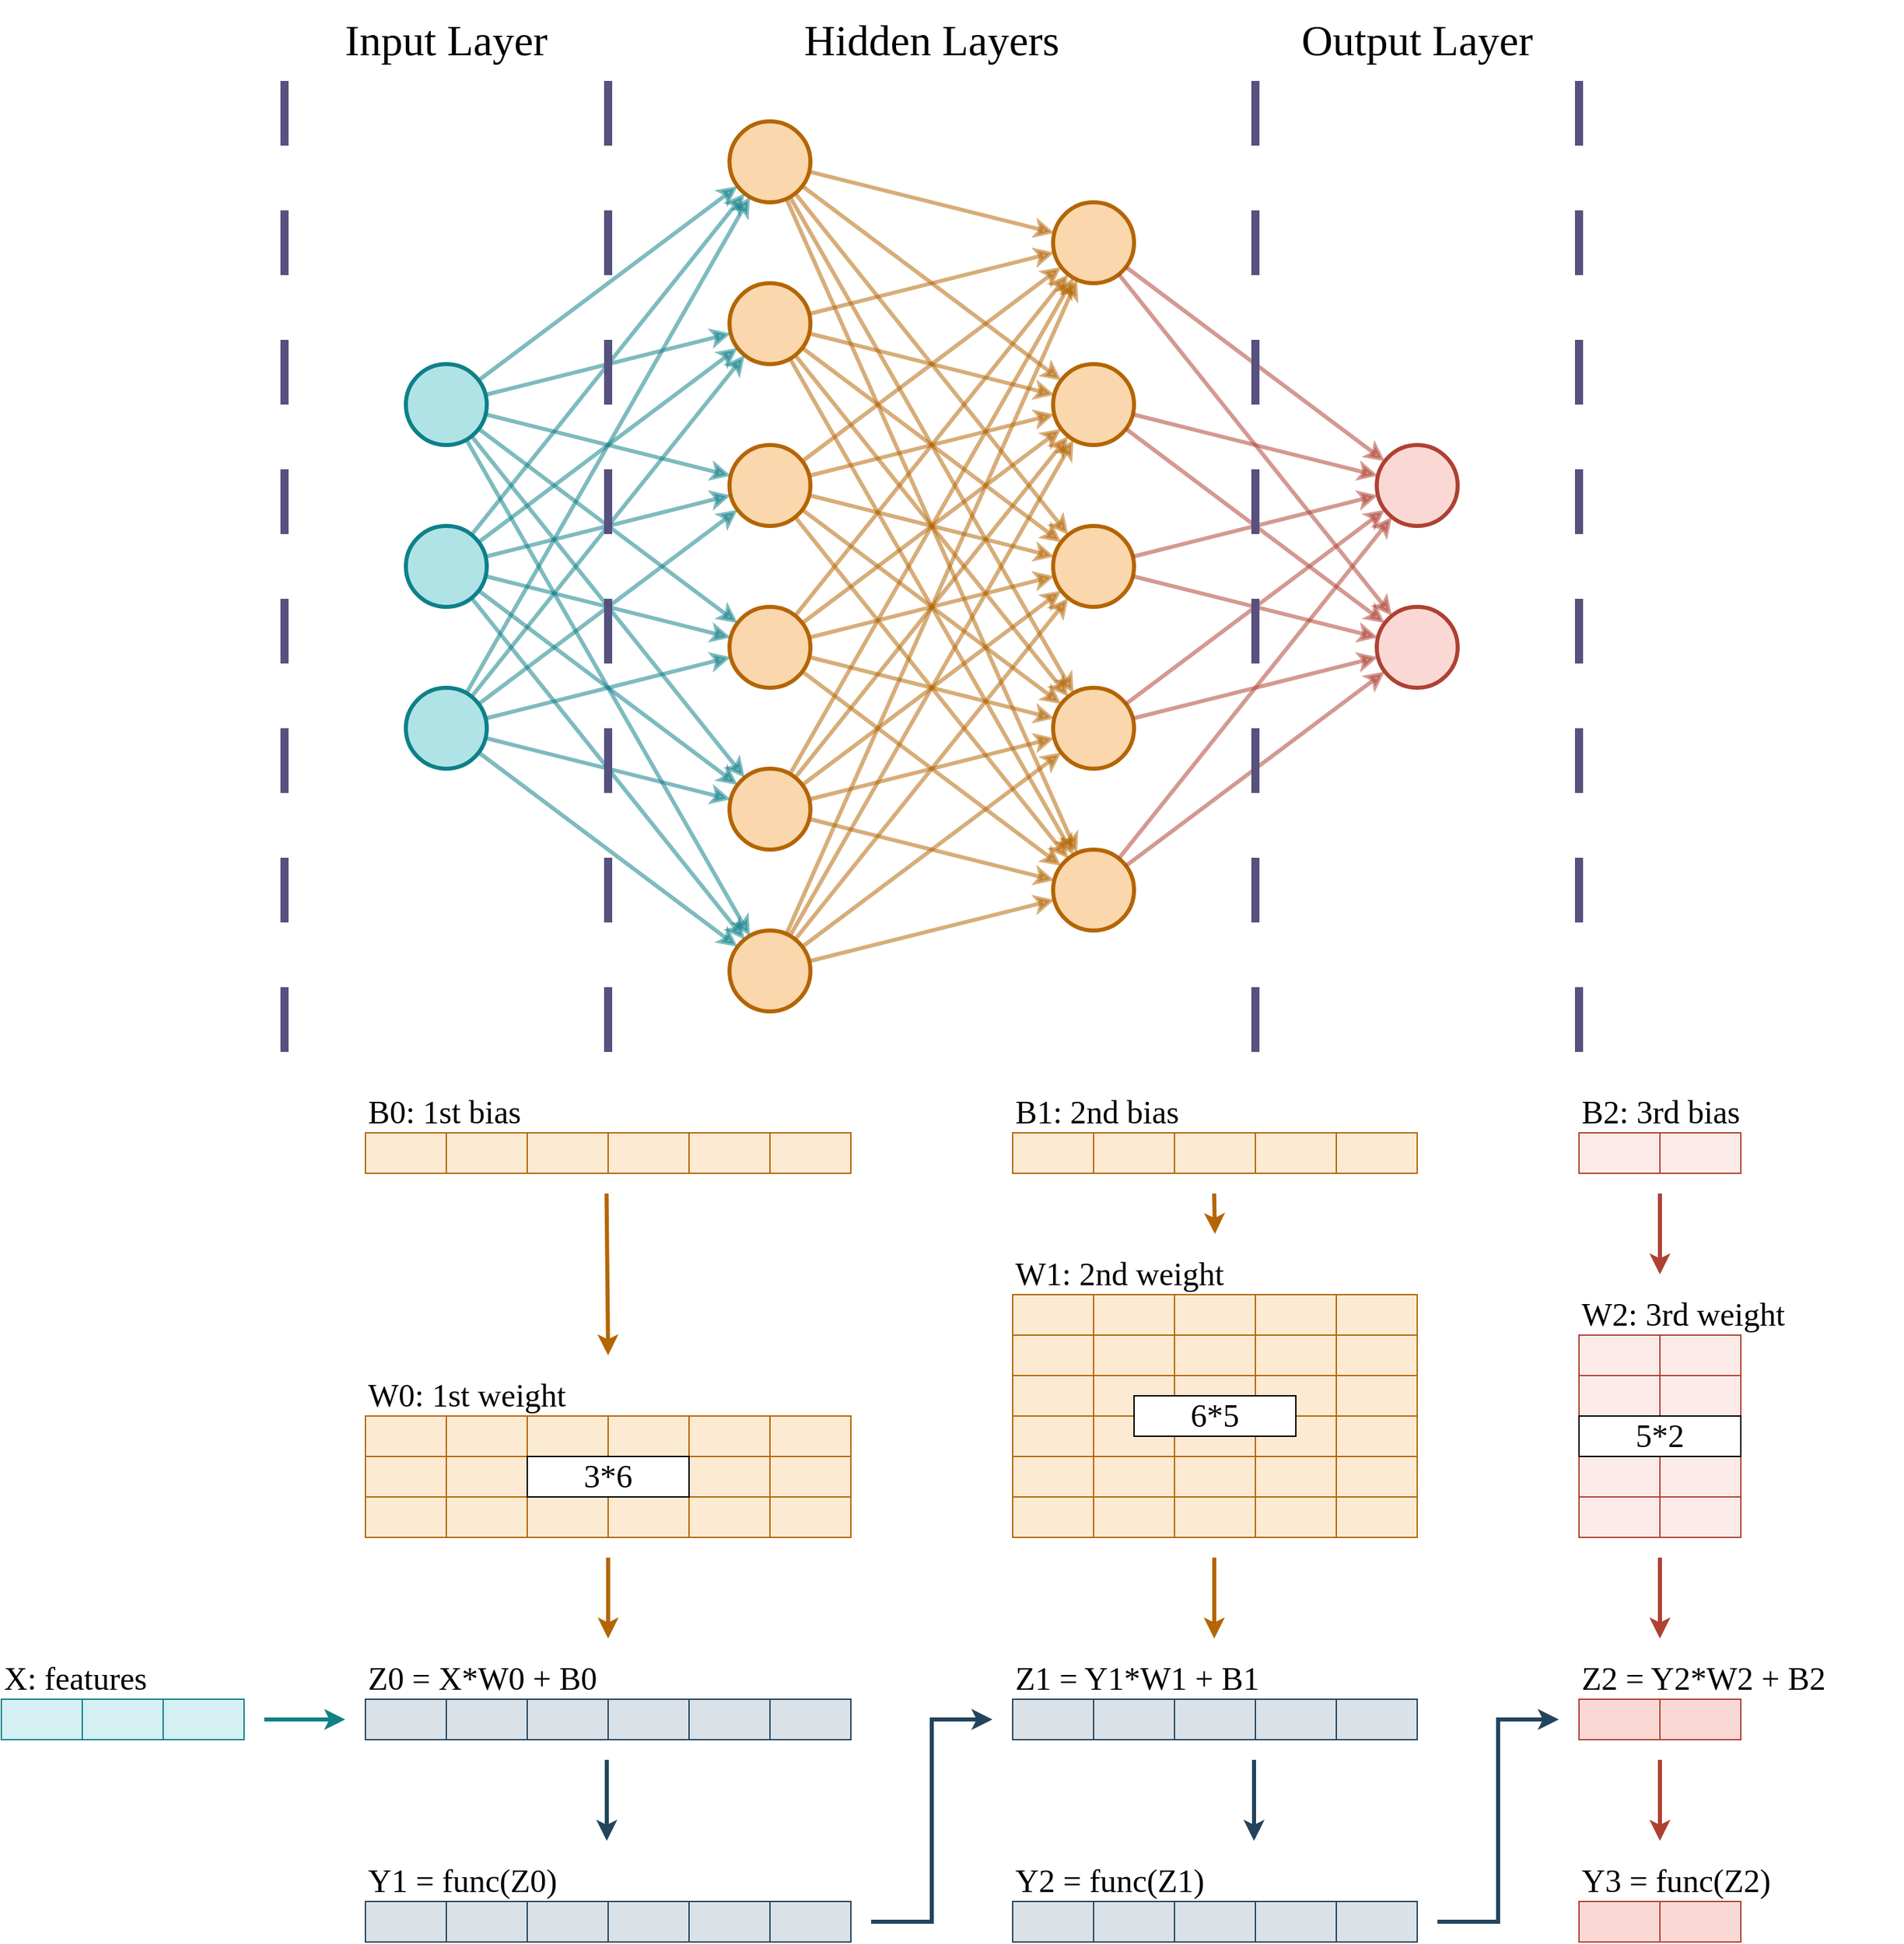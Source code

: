 <mxfile version="21.2.8" type="device">
  <diagram name="Page-1" id="kUmk4tVtWxRolW3X0g_O">
    <mxGraphModel dx="680" dy="877" grid="1" gridSize="15" guides="1" tooltips="1" connect="1" arrows="1" fold="1" page="1" pageScale="1" pageWidth="1600" pageHeight="1200" math="0" shadow="0">
      <root>
        <mxCell id="0" />
        <mxCell id="1" parent="0" />
        <mxCell id="wrWIqSnzhFgqJgRnlruf-1" value="" style="ellipse;whiteSpace=wrap;html=1;aspect=fixed;fillColor=#b0e3e6;strokeColor=#0e8088;strokeWidth=3;" parent="1" vertex="1">
          <mxGeometry x="390" y="300" width="60" height="60" as="geometry" />
        </mxCell>
        <mxCell id="wrWIqSnzhFgqJgRnlruf-2" value="" style="ellipse;whiteSpace=wrap;html=1;aspect=fixed;fillColor=#b0e3e6;strokeColor=#0e8088;strokeWidth=3;" parent="1" vertex="1">
          <mxGeometry x="390" y="420" width="60" height="60" as="geometry" />
        </mxCell>
        <mxCell id="wrWIqSnzhFgqJgRnlruf-3" value="" style="ellipse;whiteSpace=wrap;html=1;aspect=fixed;fillColor=#b0e3e6;strokeColor=#0e8088;strokeWidth=3;" parent="1" vertex="1">
          <mxGeometry x="390" y="540" width="60" height="60" as="geometry" />
        </mxCell>
        <mxCell id="wrWIqSnzhFgqJgRnlruf-4" value="" style="ellipse;whiteSpace=wrap;html=1;aspect=fixed;fillColor=#fad7ac;strokeColor=#b46504;strokeWidth=3;" parent="1" vertex="1">
          <mxGeometry x="630" y="120" width="60" height="60" as="geometry" />
        </mxCell>
        <mxCell id="wrWIqSnzhFgqJgRnlruf-5" value="" style="ellipse;whiteSpace=wrap;html=1;aspect=fixed;fillColor=#fad7ac;strokeColor=#b46504;strokeWidth=3;" parent="1" vertex="1">
          <mxGeometry x="630" y="240" width="60" height="60" as="geometry" />
        </mxCell>
        <mxCell id="wrWIqSnzhFgqJgRnlruf-6" value="" style="ellipse;whiteSpace=wrap;html=1;aspect=fixed;fillColor=#fad7ac;strokeColor=#b46504;strokeWidth=3;" parent="1" vertex="1">
          <mxGeometry x="630" y="360" width="60" height="60" as="geometry" />
        </mxCell>
        <mxCell id="wrWIqSnzhFgqJgRnlruf-7" value="" style="ellipse;whiteSpace=wrap;html=1;aspect=fixed;fillColor=#fad7ac;strokeColor=#b46504;strokeWidth=3;" parent="1" vertex="1">
          <mxGeometry x="630" y="480" width="60" height="60" as="geometry" />
        </mxCell>
        <mxCell id="wrWIqSnzhFgqJgRnlruf-8" value="" style="ellipse;whiteSpace=wrap;html=1;aspect=fixed;fillColor=#fad7ac;strokeColor=#b46504;strokeWidth=3;" parent="1" vertex="1">
          <mxGeometry x="630" y="600" width="60" height="60" as="geometry" />
        </mxCell>
        <mxCell id="wrWIqSnzhFgqJgRnlruf-9" value="" style="ellipse;whiteSpace=wrap;html=1;aspect=fixed;fillColor=#fad7ac;strokeColor=#b46504;strokeWidth=3;" parent="1" vertex="1">
          <mxGeometry x="630" y="720" width="60" height="60" as="geometry" />
        </mxCell>
        <mxCell id="wrWIqSnzhFgqJgRnlruf-10" value="" style="ellipse;whiteSpace=wrap;html=1;aspect=fixed;fillColor=#fad7ac;strokeColor=#b46504;strokeWidth=3;" parent="1" vertex="1">
          <mxGeometry x="870" y="180" width="60" height="60" as="geometry" />
        </mxCell>
        <mxCell id="wrWIqSnzhFgqJgRnlruf-11" value="" style="ellipse;whiteSpace=wrap;html=1;aspect=fixed;fillColor=#fad7ac;strokeColor=#b46504;strokeWidth=3;" parent="1" vertex="1">
          <mxGeometry x="870" y="300" width="60" height="60" as="geometry" />
        </mxCell>
        <mxCell id="wrWIqSnzhFgqJgRnlruf-12" value="" style="ellipse;whiteSpace=wrap;html=1;aspect=fixed;fillColor=#fad7ac;strokeColor=#b46504;strokeWidth=3;" parent="1" vertex="1">
          <mxGeometry x="870" y="420" width="60" height="60" as="geometry" />
        </mxCell>
        <mxCell id="wrWIqSnzhFgqJgRnlruf-13" value="" style="ellipse;whiteSpace=wrap;html=1;aspect=fixed;fillColor=#fad7ac;strokeColor=#b46504;strokeWidth=3;" parent="1" vertex="1">
          <mxGeometry x="870" y="540" width="60" height="60" as="geometry" />
        </mxCell>
        <mxCell id="wrWIqSnzhFgqJgRnlruf-14" value="" style="ellipse;whiteSpace=wrap;html=1;aspect=fixed;fillColor=#fad7ac;strokeColor=#b46504;strokeWidth=3;" parent="1" vertex="1">
          <mxGeometry x="870" y="660" width="60" height="60" as="geometry" />
        </mxCell>
        <mxCell id="wrWIqSnzhFgqJgRnlruf-15" value="" style="ellipse;whiteSpace=wrap;html=1;aspect=fixed;fillColor=#fad9d5;strokeColor=#ae4132;strokeWidth=3;" parent="1" vertex="1">
          <mxGeometry x="1110" y="360" width="60" height="60" as="geometry" />
        </mxCell>
        <mxCell id="wrWIqSnzhFgqJgRnlruf-16" value="" style="ellipse;whiteSpace=wrap;html=1;aspect=fixed;fillColor=#fad9d5;strokeColor=#ae4132;strokeWidth=3;" parent="1" vertex="1">
          <mxGeometry x="1110" y="480" width="60" height="60" as="geometry" />
        </mxCell>
        <mxCell id="wrWIqSnzhFgqJgRnlruf-17" value="" style="endArrow=classic;html=1;rounded=0;fillColor=#b0e3e6;strokeColor=#0E808888;strokeWidth=3;" parent="1" source="wrWIqSnzhFgqJgRnlruf-1" target="wrWIqSnzhFgqJgRnlruf-4" edge="1">
          <mxGeometry width="50" height="50" relative="1" as="geometry">
            <mxPoint x="840" y="470" as="sourcePoint" />
            <mxPoint x="890" y="420" as="targetPoint" />
          </mxGeometry>
        </mxCell>
        <mxCell id="wrWIqSnzhFgqJgRnlruf-18" value="" style="endArrow=classic;html=1;rounded=0;fillColor=#b0e3e6;strokeColor=#0E808888;strokeWidth=3;" parent="1" source="wrWIqSnzhFgqJgRnlruf-1" target="wrWIqSnzhFgqJgRnlruf-5" edge="1">
          <mxGeometry width="50" height="50" relative="1" as="geometry">
            <mxPoint x="420" y="420" as="sourcePoint" />
            <mxPoint x="612" y="276" as="targetPoint" />
          </mxGeometry>
        </mxCell>
        <mxCell id="wrWIqSnzhFgqJgRnlruf-19" value="" style="endArrow=classic;html=1;rounded=0;fillColor=#b0e3e6;strokeColor=#0E808888;strokeWidth=3;" parent="1" source="wrWIqSnzhFgqJgRnlruf-1" target="wrWIqSnzhFgqJgRnlruf-6" edge="1">
          <mxGeometry width="50" height="50" relative="1" as="geometry">
            <mxPoint x="420" y="469" as="sourcePoint" />
            <mxPoint x="612" y="325" as="targetPoint" />
          </mxGeometry>
        </mxCell>
        <mxCell id="wrWIqSnzhFgqJgRnlruf-20" value="" style="endArrow=classic;html=1;rounded=0;fillColor=#b0e3e6;strokeColor=#0E808888;strokeWidth=3;" parent="1" source="wrWIqSnzhFgqJgRnlruf-1" target="wrWIqSnzhFgqJgRnlruf-7" edge="1">
          <mxGeometry width="50" height="50" relative="1" as="geometry">
            <mxPoint x="425" y="480" as="sourcePoint" />
            <mxPoint x="607" y="434" as="targetPoint" />
          </mxGeometry>
        </mxCell>
        <mxCell id="wrWIqSnzhFgqJgRnlruf-21" value="" style="endArrow=classic;html=1;rounded=0;fillColor=#b0e3e6;strokeColor=#0E808888;strokeWidth=3;" parent="1" source="wrWIqSnzhFgqJgRnlruf-1" target="wrWIqSnzhFgqJgRnlruf-8" edge="1">
          <mxGeometry width="50" height="50" relative="1" as="geometry">
            <mxPoint x="504" y="372" as="sourcePoint" />
            <mxPoint x="696" y="228" as="targetPoint" />
          </mxGeometry>
        </mxCell>
        <mxCell id="wrWIqSnzhFgqJgRnlruf-22" value="" style="endArrow=classic;html=1;rounded=0;fillColor=#b0e3e6;strokeColor=#0E808888;strokeWidth=3;" parent="1" source="wrWIqSnzhFgqJgRnlruf-1" target="wrWIqSnzhFgqJgRnlruf-9" edge="1">
          <mxGeometry width="50" height="50" relative="1" as="geometry">
            <mxPoint x="509" y="383" as="sourcePoint" />
            <mxPoint x="691" y="337" as="targetPoint" />
          </mxGeometry>
        </mxCell>
        <mxCell id="wrWIqSnzhFgqJgRnlruf-23" value="" style="endArrow=classic;html=1;rounded=0;fillColor=#b0e3e6;strokeColor=#0E808888;strokeWidth=3;" parent="1" source="wrWIqSnzhFgqJgRnlruf-2" target="wrWIqSnzhFgqJgRnlruf-4" edge="1">
          <mxGeometry width="50" height="50" relative="1" as="geometry">
            <mxPoint x="420" y="420" as="sourcePoint" />
            <mxPoint x="621" y="270" as="targetPoint" />
          </mxGeometry>
        </mxCell>
        <mxCell id="wrWIqSnzhFgqJgRnlruf-24" value="" style="endArrow=classic;html=1;rounded=0;fillColor=#b0e3e6;strokeColor=#0E808888;strokeWidth=3;" parent="1" source="wrWIqSnzhFgqJgRnlruf-2" target="wrWIqSnzhFgqJgRnlruf-5" edge="1">
          <mxGeometry width="50" height="50" relative="1" as="geometry">
            <mxPoint x="434" y="425" as="sourcePoint" />
            <mxPoint x="616" y="379" as="targetPoint" />
          </mxGeometry>
        </mxCell>
        <mxCell id="wrWIqSnzhFgqJgRnlruf-25" value="" style="endArrow=classic;html=1;rounded=0;fillColor=#b0e3e6;strokeColor=#0E808888;strokeWidth=3;" parent="1" source="wrWIqSnzhFgqJgRnlruf-2" target="wrWIqSnzhFgqJgRnlruf-6" edge="1">
          <mxGeometry width="50" height="50" relative="1" as="geometry">
            <mxPoint x="360" y="390" as="sourcePoint" />
            <mxPoint x="616" y="485" as="targetPoint" />
          </mxGeometry>
        </mxCell>
        <mxCell id="wrWIqSnzhFgqJgRnlruf-26" value="" style="endArrow=classic;html=1;rounded=0;fillColor=#b0e3e6;strokeColor=#0E808888;strokeWidth=3;" parent="1" source="wrWIqSnzhFgqJgRnlruf-2" target="wrWIqSnzhFgqJgRnlruf-7" edge="1">
          <mxGeometry width="50" height="50" relative="1" as="geometry">
            <mxPoint x="429" y="450" as="sourcePoint" />
            <mxPoint x="621" y="594" as="targetPoint" />
          </mxGeometry>
        </mxCell>
        <mxCell id="wrWIqSnzhFgqJgRnlruf-27" value="" style="endArrow=classic;html=1;rounded=0;fillColor=#b0e3e6;strokeColor=#0E808888;strokeWidth=3;" parent="1" source="wrWIqSnzhFgqJgRnlruf-2" target="wrWIqSnzhFgqJgRnlruf-8" edge="1">
          <mxGeometry width="50" height="50" relative="1" as="geometry">
            <mxPoint x="424" y="455" as="sourcePoint" />
            <mxPoint x="626" y="709" as="targetPoint" />
          </mxGeometry>
        </mxCell>
        <mxCell id="wrWIqSnzhFgqJgRnlruf-28" value="" style="endArrow=classic;html=1;rounded=0;fillColor=#b0e3e6;strokeColor=#0E808888;strokeWidth=3;" parent="1" source="wrWIqSnzhFgqJgRnlruf-2" target="wrWIqSnzhFgqJgRnlruf-9" edge="1">
          <mxGeometry width="50" height="50" relative="1" as="geometry">
            <mxPoint x="330" y="450" as="sourcePoint" />
            <mxPoint x="630" y="826" as="targetPoint" />
          </mxGeometry>
        </mxCell>
        <mxCell id="wrWIqSnzhFgqJgRnlruf-29" value="" style="endArrow=classic;html=1;rounded=0;fillColor=#b0e3e6;strokeColor=#0E808888;strokeWidth=3;" parent="1" source="wrWIqSnzhFgqJgRnlruf-3" target="wrWIqSnzhFgqJgRnlruf-4" edge="1">
          <mxGeometry width="50" height="50" relative="1" as="geometry">
            <mxPoint x="489" y="556" as="sourcePoint" />
            <mxPoint x="681" y="412" as="targetPoint" />
          </mxGeometry>
        </mxCell>
        <mxCell id="wrWIqSnzhFgqJgRnlruf-30" value="" style="endArrow=classic;html=1;rounded=0;fillColor=#b0e3e6;strokeColor=#0E808888;strokeWidth=3;" parent="1" source="wrWIqSnzhFgqJgRnlruf-3" target="wrWIqSnzhFgqJgRnlruf-5" edge="1">
          <mxGeometry width="50" height="50" relative="1" as="geometry">
            <mxPoint x="494" y="567" as="sourcePoint" />
            <mxPoint x="676" y="521" as="targetPoint" />
          </mxGeometry>
        </mxCell>
        <mxCell id="wrWIqSnzhFgqJgRnlruf-31" value="" style="endArrow=classic;html=1;rounded=0;fillColor=#b0e3e6;strokeColor=#0E808888;strokeWidth=3;" parent="1" source="wrWIqSnzhFgqJgRnlruf-3" target="wrWIqSnzhFgqJgRnlruf-6" edge="1">
          <mxGeometry width="50" height="50" relative="1" as="geometry">
            <mxPoint x="494" y="581" as="sourcePoint" />
            <mxPoint x="676" y="627" as="targetPoint" />
          </mxGeometry>
        </mxCell>
        <mxCell id="wrWIqSnzhFgqJgRnlruf-32" value="" style="endArrow=classic;html=1;rounded=0;fillColor=#b0e3e6;strokeColor=#0E808888;strokeWidth=3;" parent="1" source="wrWIqSnzhFgqJgRnlruf-3" target="wrWIqSnzhFgqJgRnlruf-7" edge="1">
          <mxGeometry width="50" height="50" relative="1" as="geometry">
            <mxPoint x="489" y="592" as="sourcePoint" />
            <mxPoint x="681" y="736" as="targetPoint" />
          </mxGeometry>
        </mxCell>
        <mxCell id="wrWIqSnzhFgqJgRnlruf-33" value="" style="endArrow=classic;html=1;rounded=0;fillColor=#b0e3e6;strokeColor=#0E808888;strokeWidth=3;" parent="1" source="wrWIqSnzhFgqJgRnlruf-3" target="wrWIqSnzhFgqJgRnlruf-8" edge="1">
          <mxGeometry width="50" height="50" relative="1" as="geometry">
            <mxPoint x="484" y="597" as="sourcePoint" />
            <mxPoint x="686" y="851" as="targetPoint" />
          </mxGeometry>
        </mxCell>
        <mxCell id="wrWIqSnzhFgqJgRnlruf-34" value="" style="endArrow=classic;html=1;rounded=0;fillColor=#b0e3e6;strokeColor=#0E808888;strokeWidth=3;" parent="1" source="wrWIqSnzhFgqJgRnlruf-3" target="wrWIqSnzhFgqJgRnlruf-9" edge="1">
          <mxGeometry width="50" height="50" relative="1" as="geometry">
            <mxPoint x="480" y="600" as="sourcePoint" />
            <mxPoint x="690" y="968" as="targetPoint" />
          </mxGeometry>
        </mxCell>
        <mxCell id="wrWIqSnzhFgqJgRnlruf-35" value="" style="endArrow=classic;html=1;rounded=0;fillColor=#fad7ac;strokeColor=#B4650488;strokeWidth=3;" parent="1" source="wrWIqSnzhFgqJgRnlruf-4" target="wrWIqSnzhFgqJgRnlruf-10" edge="1">
          <mxGeometry width="50" height="50" relative="1" as="geometry">
            <mxPoint x="669" y="128" as="sourcePoint" />
            <mxPoint x="861" y="-16" as="targetPoint" />
          </mxGeometry>
        </mxCell>
        <mxCell id="wrWIqSnzhFgqJgRnlruf-36" value="" style="endArrow=classic;html=1;rounded=0;fillColor=#fad7ac;strokeColor=#B4650488;strokeWidth=3;" parent="1" source="wrWIqSnzhFgqJgRnlruf-4" target="wrWIqSnzhFgqJgRnlruf-14" edge="1">
          <mxGeometry width="50" height="50" relative="1" as="geometry">
            <mxPoint x="674" y="139" as="sourcePoint" />
            <mxPoint x="856" y="93" as="targetPoint" />
          </mxGeometry>
        </mxCell>
        <mxCell id="wrWIqSnzhFgqJgRnlruf-37" value="" style="endArrow=classic;html=1;rounded=0;fillColor=#fad7ac;strokeColor=#B4650488;strokeWidth=3;" parent="1" source="wrWIqSnzhFgqJgRnlruf-4" target="wrWIqSnzhFgqJgRnlruf-11" edge="1">
          <mxGeometry width="50" height="50" relative="1" as="geometry">
            <mxPoint x="674" y="153" as="sourcePoint" />
            <mxPoint x="856" y="199" as="targetPoint" />
          </mxGeometry>
        </mxCell>
        <mxCell id="wrWIqSnzhFgqJgRnlruf-38" value="" style="endArrow=classic;html=1;rounded=0;fillColor=#fad7ac;strokeColor=#B4650488;strokeWidth=3;" parent="1" source="wrWIqSnzhFgqJgRnlruf-4" target="wrWIqSnzhFgqJgRnlruf-12" edge="1">
          <mxGeometry width="50" height="50" relative="1" as="geometry">
            <mxPoint x="669" y="164" as="sourcePoint" />
            <mxPoint x="861" y="308" as="targetPoint" />
          </mxGeometry>
        </mxCell>
        <mxCell id="wrWIqSnzhFgqJgRnlruf-39" value="" style="endArrow=classic;html=1;rounded=0;fillColor=#fad7ac;strokeColor=#B4650488;strokeWidth=3;" parent="1" source="wrWIqSnzhFgqJgRnlruf-4" target="wrWIqSnzhFgqJgRnlruf-13" edge="1">
          <mxGeometry width="50" height="50" relative="1" as="geometry">
            <mxPoint x="664" y="169" as="sourcePoint" />
            <mxPoint x="866" y="423" as="targetPoint" />
          </mxGeometry>
        </mxCell>
        <mxCell id="wrWIqSnzhFgqJgRnlruf-48" value="" style="endArrow=classic;html=1;rounded=0;fillColor=#fad7ac;strokeColor=#B4650488;strokeWidth=3;" parent="1" source="wrWIqSnzhFgqJgRnlruf-5" target="wrWIqSnzhFgqJgRnlruf-10" edge="1">
          <mxGeometry width="50" height="50" relative="1" as="geometry">
            <mxPoint x="707" y="300" as="sourcePoint" />
            <mxPoint x="889" y="346" as="targetPoint" />
          </mxGeometry>
        </mxCell>
        <mxCell id="wrWIqSnzhFgqJgRnlruf-49" value="" style="endArrow=classic;html=1;rounded=0;fillColor=#fad7ac;strokeColor=#B4650488;strokeWidth=3;" parent="1" source="wrWIqSnzhFgqJgRnlruf-5" target="wrWIqSnzhFgqJgRnlruf-14" edge="1">
          <mxGeometry width="50" height="50" relative="1" as="geometry">
            <mxPoint x="690" y="320" as="sourcePoint" />
            <mxPoint x="906" y="806" as="targetPoint" />
          </mxGeometry>
        </mxCell>
        <mxCell id="wrWIqSnzhFgqJgRnlruf-50" value="" style="endArrow=classic;html=1;rounded=0;fillColor=#fad7ac;strokeColor=#B4650488;strokeWidth=3;" parent="1" source="wrWIqSnzhFgqJgRnlruf-5" target="wrWIqSnzhFgqJgRnlruf-11" edge="1">
          <mxGeometry width="50" height="50" relative="1" as="geometry">
            <mxPoint x="702" y="311" as="sourcePoint" />
            <mxPoint x="894" y="455" as="targetPoint" />
          </mxGeometry>
        </mxCell>
        <mxCell id="wrWIqSnzhFgqJgRnlruf-51" value="" style="endArrow=classic;html=1;rounded=0;fillColor=#fad7ac;strokeColor=#B4650488;strokeWidth=3;" parent="1" source="wrWIqSnzhFgqJgRnlruf-5" target="wrWIqSnzhFgqJgRnlruf-12" edge="1">
          <mxGeometry width="50" height="50" relative="1" as="geometry">
            <mxPoint x="697" y="316" as="sourcePoint" />
            <mxPoint x="899" y="570" as="targetPoint" />
          </mxGeometry>
        </mxCell>
        <mxCell id="wrWIqSnzhFgqJgRnlruf-52" value="" style="endArrow=classic;html=1;rounded=0;fillColor=#fad7ac;strokeColor=#B4650488;strokeWidth=3;" parent="1" source="wrWIqSnzhFgqJgRnlruf-5" target="wrWIqSnzhFgqJgRnlruf-13" edge="1">
          <mxGeometry width="50" height="50" relative="1" as="geometry">
            <mxPoint x="693" y="319" as="sourcePoint" />
            <mxPoint x="840" y="600" as="targetPoint" />
          </mxGeometry>
        </mxCell>
        <mxCell id="wrWIqSnzhFgqJgRnlruf-53" value="" style="endArrow=classic;html=1;rounded=0;fillColor=#fad7ac;strokeColor=#B4650488;strokeWidth=3;" parent="1" source="wrWIqSnzhFgqJgRnlruf-6" target="wrWIqSnzhFgqJgRnlruf-10" edge="1">
          <mxGeometry width="50" height="50" relative="1" as="geometry">
            <mxPoint x="749" y="217" as="sourcePoint" />
            <mxPoint x="931" y="263" as="targetPoint" />
          </mxGeometry>
        </mxCell>
        <mxCell id="wrWIqSnzhFgqJgRnlruf-54" value="" style="endArrow=classic;html=1;rounded=0;fillColor=#fad7ac;strokeColor=#B4650488;strokeWidth=3;" parent="1" source="wrWIqSnzhFgqJgRnlruf-6" target="wrWIqSnzhFgqJgRnlruf-14" edge="1">
          <mxGeometry width="50" height="50" relative="1" as="geometry">
            <mxPoint x="732" y="237" as="sourcePoint" />
            <mxPoint x="948" y="723" as="targetPoint" />
          </mxGeometry>
        </mxCell>
        <mxCell id="wrWIqSnzhFgqJgRnlruf-55" value="" style="endArrow=classic;html=1;rounded=0;fillColor=#fad7ac;strokeColor=#B4650488;strokeWidth=3;" parent="1" source="wrWIqSnzhFgqJgRnlruf-6" target="wrWIqSnzhFgqJgRnlruf-11" edge="1">
          <mxGeometry width="50" height="50" relative="1" as="geometry">
            <mxPoint x="744" y="228" as="sourcePoint" />
            <mxPoint x="1020" y="270" as="targetPoint" />
          </mxGeometry>
        </mxCell>
        <mxCell id="wrWIqSnzhFgqJgRnlruf-56" value="" style="endArrow=classic;html=1;rounded=0;fillColor=#fad7ac;strokeColor=#B4650488;strokeWidth=3;" parent="1" source="wrWIqSnzhFgqJgRnlruf-6" target="wrWIqSnzhFgqJgRnlruf-12" edge="1">
          <mxGeometry width="50" height="50" relative="1" as="geometry">
            <mxPoint x="739" y="233" as="sourcePoint" />
            <mxPoint x="941" y="487" as="targetPoint" />
          </mxGeometry>
        </mxCell>
        <mxCell id="wrWIqSnzhFgqJgRnlruf-57" value="" style="endArrow=classic;html=1;rounded=0;fillColor=#fad7ac;strokeColor=#B4650488;strokeWidth=3;" parent="1" source="wrWIqSnzhFgqJgRnlruf-6" target="wrWIqSnzhFgqJgRnlruf-13" edge="1">
          <mxGeometry width="50" height="50" relative="1" as="geometry">
            <mxPoint x="735" y="236" as="sourcePoint" />
            <mxPoint x="945" y="604" as="targetPoint" />
          </mxGeometry>
        </mxCell>
        <mxCell id="wrWIqSnzhFgqJgRnlruf-58" value="" style="endArrow=classic;html=1;rounded=0;fillColor=#fad7ac;strokeColor=#B4650488;strokeWidth=3;" parent="1" source="wrWIqSnzhFgqJgRnlruf-7" target="wrWIqSnzhFgqJgRnlruf-10" edge="1">
          <mxGeometry width="50" height="50" relative="1" as="geometry">
            <mxPoint x="779" y="247" as="sourcePoint" />
            <mxPoint x="961" y="293" as="targetPoint" />
          </mxGeometry>
        </mxCell>
        <mxCell id="wrWIqSnzhFgqJgRnlruf-59" value="" style="endArrow=classic;html=1;rounded=0;fillColor=#fad7ac;strokeColor=#B4650488;strokeWidth=3;" parent="1" source="wrWIqSnzhFgqJgRnlruf-7" target="wrWIqSnzhFgqJgRnlruf-14" edge="1">
          <mxGeometry width="50" height="50" relative="1" as="geometry">
            <mxPoint x="762" y="267" as="sourcePoint" />
            <mxPoint x="978" y="753" as="targetPoint" />
          </mxGeometry>
        </mxCell>
        <mxCell id="wrWIqSnzhFgqJgRnlruf-60" value="" style="endArrow=classic;html=1;rounded=0;fillColor=#fad7ac;strokeColor=#B4650488;strokeWidth=3;" parent="1" source="wrWIqSnzhFgqJgRnlruf-7" target="wrWIqSnzhFgqJgRnlruf-11" edge="1">
          <mxGeometry width="50" height="50" relative="1" as="geometry">
            <mxPoint x="774" y="258" as="sourcePoint" />
            <mxPoint x="966" y="402" as="targetPoint" />
          </mxGeometry>
        </mxCell>
        <mxCell id="wrWIqSnzhFgqJgRnlruf-61" value="" style="endArrow=classic;html=1;rounded=0;fillColor=#fad7ac;strokeColor=#B4650488;strokeWidth=3;" parent="1" source="wrWIqSnzhFgqJgRnlruf-7" target="wrWIqSnzhFgqJgRnlruf-12" edge="1">
          <mxGeometry width="50" height="50" relative="1" as="geometry">
            <mxPoint x="769" y="263" as="sourcePoint" />
            <mxPoint x="971" y="517" as="targetPoint" />
          </mxGeometry>
        </mxCell>
        <mxCell id="wrWIqSnzhFgqJgRnlruf-62" value="" style="endArrow=classic;html=1;rounded=0;fillColor=#fad7ac;strokeColor=#B4650488;strokeWidth=3;" parent="1" source="wrWIqSnzhFgqJgRnlruf-7" target="wrWIqSnzhFgqJgRnlruf-13" edge="1">
          <mxGeometry width="50" height="50" relative="1" as="geometry">
            <mxPoint x="765" y="266" as="sourcePoint" />
            <mxPoint x="975" y="634" as="targetPoint" />
          </mxGeometry>
        </mxCell>
        <mxCell id="wrWIqSnzhFgqJgRnlruf-63" value="" style="endArrow=classic;html=1;rounded=0;fillColor=#fad7ac;strokeColor=#B4650488;strokeWidth=3;" parent="1" source="wrWIqSnzhFgqJgRnlruf-8" target="wrWIqSnzhFgqJgRnlruf-10" edge="1">
          <mxGeometry width="50" height="50" relative="1" as="geometry">
            <mxPoint x="809" y="277" as="sourcePoint" />
            <mxPoint x="991" y="323" as="targetPoint" />
          </mxGeometry>
        </mxCell>
        <mxCell id="wrWIqSnzhFgqJgRnlruf-64" value="" style="endArrow=classic;html=1;rounded=0;fillColor=#fad7ac;strokeColor=#B4650488;strokeWidth=3;" parent="1" source="wrWIqSnzhFgqJgRnlruf-8" target="wrWIqSnzhFgqJgRnlruf-14" edge="1">
          <mxGeometry width="50" height="50" relative="1" as="geometry">
            <mxPoint x="792" y="297" as="sourcePoint" />
            <mxPoint x="1008" y="783" as="targetPoint" />
          </mxGeometry>
        </mxCell>
        <mxCell id="wrWIqSnzhFgqJgRnlruf-65" value="" style="endArrow=classic;html=1;rounded=0;fillColor=#fad7ac;strokeColor=#B4650488;strokeWidth=3;" parent="1" source="wrWIqSnzhFgqJgRnlruf-8" target="wrWIqSnzhFgqJgRnlruf-11" edge="1">
          <mxGeometry width="50" height="50" relative="1" as="geometry">
            <mxPoint x="804" y="288" as="sourcePoint" />
            <mxPoint x="996" y="432" as="targetPoint" />
          </mxGeometry>
        </mxCell>
        <mxCell id="wrWIqSnzhFgqJgRnlruf-66" value="" style="endArrow=classic;html=1;rounded=0;fillColor=#fad7ac;strokeColor=#B4650488;strokeWidth=3;" parent="1" source="wrWIqSnzhFgqJgRnlruf-8" target="wrWIqSnzhFgqJgRnlruf-12" edge="1">
          <mxGeometry width="50" height="50" relative="1" as="geometry">
            <mxPoint x="799" y="293" as="sourcePoint" />
            <mxPoint x="1001" y="547" as="targetPoint" />
          </mxGeometry>
        </mxCell>
        <mxCell id="wrWIqSnzhFgqJgRnlruf-67" value="" style="endArrow=classic;html=1;rounded=0;fillColor=#fad7ac;strokeColor=#B4650488;strokeWidth=3;" parent="1" source="wrWIqSnzhFgqJgRnlruf-8" target="wrWIqSnzhFgqJgRnlruf-13" edge="1">
          <mxGeometry width="50" height="50" relative="1" as="geometry">
            <mxPoint x="795" y="296" as="sourcePoint" />
            <mxPoint x="1005" y="664" as="targetPoint" />
          </mxGeometry>
        </mxCell>
        <mxCell id="wrWIqSnzhFgqJgRnlruf-68" value="" style="endArrow=classic;html=1;rounded=0;fillColor=#fad7ac;strokeColor=#B4650488;strokeWidth=3;" parent="1" source="wrWIqSnzhFgqJgRnlruf-9" target="wrWIqSnzhFgqJgRnlruf-10" edge="1">
          <mxGeometry width="50" height="50" relative="1" as="geometry">
            <mxPoint x="839" y="307" as="sourcePoint" />
            <mxPoint x="1021" y="353" as="targetPoint" />
          </mxGeometry>
        </mxCell>
        <mxCell id="wrWIqSnzhFgqJgRnlruf-69" value="" style="endArrow=classic;html=1;rounded=0;fillColor=#fad7ac;strokeColor=#B4650488;strokeWidth=3;" parent="1" source="wrWIqSnzhFgqJgRnlruf-9" target="wrWIqSnzhFgqJgRnlruf-14" edge="1">
          <mxGeometry width="50" height="50" relative="1" as="geometry">
            <mxPoint x="822" y="327" as="sourcePoint" />
            <mxPoint x="1038" y="813" as="targetPoint" />
          </mxGeometry>
        </mxCell>
        <mxCell id="wrWIqSnzhFgqJgRnlruf-70" value="" style="endArrow=classic;html=1;rounded=0;fillColor=#fad7ac;strokeColor=#B4650488;strokeWidth=3;" parent="1" source="wrWIqSnzhFgqJgRnlruf-9" target="wrWIqSnzhFgqJgRnlruf-11" edge="1">
          <mxGeometry width="50" height="50" relative="1" as="geometry">
            <mxPoint x="834" y="318" as="sourcePoint" />
            <mxPoint x="1026" y="462" as="targetPoint" />
          </mxGeometry>
        </mxCell>
        <mxCell id="wrWIqSnzhFgqJgRnlruf-71" value="" style="endArrow=classic;html=1;rounded=0;fillColor=#fad7ac;strokeColor=#B4650488;strokeWidth=3;" parent="1" source="wrWIqSnzhFgqJgRnlruf-9" target="wrWIqSnzhFgqJgRnlruf-12" edge="1">
          <mxGeometry width="50" height="50" relative="1" as="geometry">
            <mxPoint x="829" y="323" as="sourcePoint" />
            <mxPoint x="1031" y="577" as="targetPoint" />
          </mxGeometry>
        </mxCell>
        <mxCell id="wrWIqSnzhFgqJgRnlruf-72" value="" style="endArrow=classic;html=1;rounded=0;fillColor=#fad7ac;strokeColor=#B4650488;strokeWidth=3;" parent="1" source="wrWIqSnzhFgqJgRnlruf-9" target="wrWIqSnzhFgqJgRnlruf-13" edge="1">
          <mxGeometry width="50" height="50" relative="1" as="geometry">
            <mxPoint x="825" y="326" as="sourcePoint" />
            <mxPoint x="1035" y="694" as="targetPoint" />
          </mxGeometry>
        </mxCell>
        <mxCell id="wrWIqSnzhFgqJgRnlruf-73" value="" style="endArrow=classic;html=1;rounded=0;fillColor=#fad9d5;strokeColor=#AE413288;strokeWidth=3;" parent="1" source="wrWIqSnzhFgqJgRnlruf-10" target="wrWIqSnzhFgqJgRnlruf-15" edge="1">
          <mxGeometry width="50" height="50" relative="1" as="geometry">
            <mxPoint x="935" y="360" as="sourcePoint" />
            <mxPoint x="1117" y="406" as="targetPoint" />
          </mxGeometry>
        </mxCell>
        <mxCell id="wrWIqSnzhFgqJgRnlruf-74" value="" style="endArrow=classic;html=1;rounded=0;fillColor=#fad9d5;strokeColor=#AE413288;strokeWidth=3;" parent="1" source="wrWIqSnzhFgqJgRnlruf-10" target="wrWIqSnzhFgqJgRnlruf-16" edge="1">
          <mxGeometry width="50" height="50" relative="1" as="geometry">
            <mxPoint x="930" y="371" as="sourcePoint" />
            <mxPoint x="1122" y="515" as="targetPoint" />
          </mxGeometry>
        </mxCell>
        <mxCell id="wrWIqSnzhFgqJgRnlruf-75" value="" style="endArrow=classic;html=1;rounded=0;fillColor=#fad9d5;strokeColor=#AE413288;strokeWidth=3;" parent="1" source="wrWIqSnzhFgqJgRnlruf-11" target="wrWIqSnzhFgqJgRnlruf-15" edge="1">
          <mxGeometry width="50" height="50" relative="1" as="geometry">
            <mxPoint x="954" y="258" as="sourcePoint" />
            <mxPoint x="1146" y="402" as="targetPoint" />
          </mxGeometry>
        </mxCell>
        <mxCell id="wrWIqSnzhFgqJgRnlruf-76" value="" style="endArrow=classic;html=1;rounded=0;fillColor=#fad9d5;strokeColor=#AE413288;strokeWidth=3;" parent="1" source="wrWIqSnzhFgqJgRnlruf-11" target="wrWIqSnzhFgqJgRnlruf-16" edge="1">
          <mxGeometry width="50" height="50" relative="1" as="geometry">
            <mxPoint x="949" y="263" as="sourcePoint" />
            <mxPoint x="1151" y="517" as="targetPoint" />
          </mxGeometry>
        </mxCell>
        <mxCell id="wrWIqSnzhFgqJgRnlruf-77" value="" style="endArrow=classic;html=1;rounded=0;fillColor=#fad9d5;strokeColor=#AE413288;strokeWidth=3;" parent="1" source="wrWIqSnzhFgqJgRnlruf-12" target="wrWIqSnzhFgqJgRnlruf-15" edge="1">
          <mxGeometry width="50" height="50" relative="1" as="geometry">
            <mxPoint x="984" y="288" as="sourcePoint" />
            <mxPoint x="1176" y="432" as="targetPoint" />
          </mxGeometry>
        </mxCell>
        <mxCell id="wrWIqSnzhFgqJgRnlruf-78" value="" style="endArrow=classic;html=1;rounded=0;fillColor=#fad9d5;strokeColor=#AE413288;strokeWidth=3;" parent="1" source="wrWIqSnzhFgqJgRnlruf-12" target="wrWIqSnzhFgqJgRnlruf-16" edge="1">
          <mxGeometry width="50" height="50" relative="1" as="geometry">
            <mxPoint x="979" y="293" as="sourcePoint" />
            <mxPoint x="1181" y="547" as="targetPoint" />
          </mxGeometry>
        </mxCell>
        <mxCell id="wrWIqSnzhFgqJgRnlruf-79" value="" style="endArrow=classic;html=1;rounded=0;fillColor=#fad9d5;strokeColor=#AE413288;strokeWidth=3;" parent="1" source="wrWIqSnzhFgqJgRnlruf-13" target="wrWIqSnzhFgqJgRnlruf-15" edge="1">
          <mxGeometry width="50" height="50" relative="1" as="geometry">
            <mxPoint x="1014" y="318" as="sourcePoint" />
            <mxPoint x="1206" y="462" as="targetPoint" />
          </mxGeometry>
        </mxCell>
        <mxCell id="wrWIqSnzhFgqJgRnlruf-80" value="" style="endArrow=classic;html=1;rounded=0;fillColor=#fad9d5;strokeColor=#AE413288;strokeWidth=3;" parent="1" source="wrWIqSnzhFgqJgRnlruf-13" target="wrWIqSnzhFgqJgRnlruf-16" edge="1">
          <mxGeometry width="50" height="50" relative="1" as="geometry">
            <mxPoint x="1009" y="323" as="sourcePoint" />
            <mxPoint x="1211" y="577" as="targetPoint" />
          </mxGeometry>
        </mxCell>
        <mxCell id="wrWIqSnzhFgqJgRnlruf-81" value="" style="endArrow=classic;html=1;rounded=0;fillColor=#fad9d5;strokeColor=#AE413288;strokeWidth=3;" parent="1" source="wrWIqSnzhFgqJgRnlruf-14" target="wrWIqSnzhFgqJgRnlruf-15" edge="1">
          <mxGeometry width="50" height="50" relative="1" as="geometry">
            <mxPoint x="1044" y="348" as="sourcePoint" />
            <mxPoint x="1236" y="492" as="targetPoint" />
          </mxGeometry>
        </mxCell>
        <mxCell id="wrWIqSnzhFgqJgRnlruf-82" value="" style="endArrow=classic;html=1;rounded=0;fillColor=#fad9d5;strokeColor=#AE413288;strokeWidth=3;" parent="1" source="wrWIqSnzhFgqJgRnlruf-14" target="wrWIqSnzhFgqJgRnlruf-16" edge="1">
          <mxGeometry width="50" height="50" relative="1" as="geometry">
            <mxPoint x="1039" y="353" as="sourcePoint" />
            <mxPoint x="1241" y="607" as="targetPoint" />
          </mxGeometry>
        </mxCell>
        <mxCell id="wrWIqSnzhFgqJgRnlruf-85" value="" style="endArrow=none;dashed=1;html=1;strokeWidth=6;rounded=0;fillColor=#d0cee2;strokeColor=#56517e;dashPattern=8 8;" parent="1" edge="1">
          <mxGeometry width="50" height="50" relative="1" as="geometry">
            <mxPoint x="300" y="810" as="sourcePoint" />
            <mxPoint x="300" y="90" as="targetPoint" />
          </mxGeometry>
        </mxCell>
        <mxCell id="wrWIqSnzhFgqJgRnlruf-86" value="" style="endArrow=none;dashed=1;html=1;strokeWidth=6;rounded=0;fillColor=#d0cee2;strokeColor=#56517e;dashPattern=8 8;" parent="1" edge="1">
          <mxGeometry width="50" height="50" relative="1" as="geometry">
            <mxPoint x="540" y="810" as="sourcePoint" />
            <mxPoint x="540" y="90" as="targetPoint" />
          </mxGeometry>
        </mxCell>
        <mxCell id="wrWIqSnzhFgqJgRnlruf-87" value="" style="endArrow=none;dashed=1;html=1;strokeWidth=6;rounded=0;fillColor=#d0cee2;strokeColor=#56517e;dashPattern=8 8;" parent="1" edge="1">
          <mxGeometry width="50" height="50" relative="1" as="geometry">
            <mxPoint x="1020" y="810" as="sourcePoint" />
            <mxPoint x="1020" y="90" as="targetPoint" />
          </mxGeometry>
        </mxCell>
        <mxCell id="wrWIqSnzhFgqJgRnlruf-88" value="" style="endArrow=none;dashed=1;html=1;strokeWidth=6;rounded=0;fillColor=#d0cee2;strokeColor=#56517e;dashPattern=8 8;" parent="1" edge="1">
          <mxGeometry width="50" height="50" relative="1" as="geometry">
            <mxPoint x="1260" y="810" as="sourcePoint" />
            <mxPoint x="1260" y="90" as="targetPoint" />
          </mxGeometry>
        </mxCell>
        <mxCell id="wrWIqSnzhFgqJgRnlruf-89" value="Input Layer" style="text;html=1;strokeColor=none;fillColor=none;align=center;verticalAlign=middle;whiteSpace=wrap;rounded=0;fontFamily=Lucida Console;fontSize=32;" parent="1" vertex="1">
          <mxGeometry x="300" y="30" width="240" height="60" as="geometry" />
        </mxCell>
        <mxCell id="wrWIqSnzhFgqJgRnlruf-90" value="Hidden Layers" style="text;html=1;strokeColor=none;fillColor=none;align=center;verticalAlign=middle;whiteSpace=wrap;rounded=0;fontFamily=Lucida Console;fontSize=32;" parent="1" vertex="1">
          <mxGeometry x="630" y="30" width="300" height="60" as="geometry" />
        </mxCell>
        <mxCell id="wrWIqSnzhFgqJgRnlruf-91" value="Output Layer" style="text;html=1;strokeColor=none;fillColor=none;align=center;verticalAlign=middle;whiteSpace=wrap;rounded=0;fontFamily=Lucida Console;fontSize=32;" parent="1" vertex="1">
          <mxGeometry x="1020" y="30" width="240" height="60" as="geometry" />
        </mxCell>
        <mxCell id="wrWIqSnzhFgqJgRnlruf-202" value="" style="rounded=0;whiteSpace=wrap;html=1;fillColor=#B0E3E688;strokeColor=#0e8088;" parent="1" vertex="1">
          <mxGeometry x="90" y="1290" width="60" height="30" as="geometry" />
        </mxCell>
        <mxCell id="wrWIqSnzhFgqJgRnlruf-220" value="" style="rounded=0;whiteSpace=wrap;html=1;fillColor=#B0E3E688;strokeColor=#0e8088;" parent="1" vertex="1">
          <mxGeometry x="150" y="1290" width="60" height="30" as="geometry" />
        </mxCell>
        <mxCell id="wrWIqSnzhFgqJgRnlruf-221" value="" style="rounded=0;whiteSpace=wrap;html=1;fillColor=#B0E3E688;strokeColor=#0e8088;" parent="1" vertex="1">
          <mxGeometry x="210" y="1290" width="60" height="30" as="geometry" />
        </mxCell>
        <mxCell id="wrWIqSnzhFgqJgRnlruf-222" value="X: features" style="rounded=0;whiteSpace=wrap;html=1;fontFamily=Lucida Console;fontSize=24;fillColor=none;align=left;strokeColor=none;" parent="1" vertex="1">
          <mxGeometry x="90" y="1260" width="180" height="30" as="geometry" />
        </mxCell>
        <mxCell id="wrWIqSnzhFgqJgRnlruf-233" value="W0: 1st weight" style="rounded=0;whiteSpace=wrap;html=1;fontFamily=Lucida Console;fontSize=24;fillColor=none;align=left;strokeColor=none;" parent="1" vertex="1">
          <mxGeometry x="360" y="1050" width="360" height="30" as="geometry" />
        </mxCell>
        <mxCell id="wrWIqSnzhFgqJgRnlruf-234" value="" style="rounded=0;whiteSpace=wrap;html=1;fillColor=#FAD7AC88;strokeColor=#b46504;" parent="1" vertex="1">
          <mxGeometry x="360" y="1080" width="60" height="30" as="geometry" />
        </mxCell>
        <mxCell id="wrWIqSnzhFgqJgRnlruf-235" value="" style="rounded=0;whiteSpace=wrap;html=1;fillColor=#FAD7AC88;strokeColor=#b46504;" parent="1" vertex="1">
          <mxGeometry x="420" y="1080" width="60" height="30" as="geometry" />
        </mxCell>
        <mxCell id="wrWIqSnzhFgqJgRnlruf-236" value="" style="rounded=0;whiteSpace=wrap;html=1;fillColor=#FAD7AC88;strokeColor=#b46504;" parent="1" vertex="1">
          <mxGeometry x="480" y="1080" width="60" height="30" as="geometry" />
        </mxCell>
        <mxCell id="wrWIqSnzhFgqJgRnlruf-237" value="" style="rounded=0;whiteSpace=wrap;html=1;fillColor=#FAD7AC88;strokeColor=#b46504;" parent="1" vertex="1">
          <mxGeometry x="540" y="1080" width="60" height="30" as="geometry" />
        </mxCell>
        <mxCell id="wrWIqSnzhFgqJgRnlruf-238" value="" style="rounded=0;whiteSpace=wrap;html=1;fillColor=#FAD7AC88;strokeColor=#b46504;" parent="1" vertex="1">
          <mxGeometry x="600" y="1080" width="60" height="30" as="geometry" />
        </mxCell>
        <mxCell id="wrWIqSnzhFgqJgRnlruf-239" value="" style="rounded=0;whiteSpace=wrap;html=1;fillColor=#FAD7AC88;strokeColor=#b46504;" parent="1" vertex="1">
          <mxGeometry x="660" y="1080" width="60" height="30" as="geometry" />
        </mxCell>
        <mxCell id="wrWIqSnzhFgqJgRnlruf-243" value="" style="rounded=0;whiteSpace=wrap;html=1;fillColor=#FAD7AC88;strokeColor=#b46504;" parent="1" vertex="1">
          <mxGeometry x="360" y="1110" width="60" height="30" as="geometry" />
        </mxCell>
        <mxCell id="wrWIqSnzhFgqJgRnlruf-244" value="" style="rounded=0;whiteSpace=wrap;html=1;fillColor=#FAD7AC88;strokeColor=#b46504;" parent="1" vertex="1">
          <mxGeometry x="420" y="1110" width="60" height="30" as="geometry" />
        </mxCell>
        <mxCell id="wrWIqSnzhFgqJgRnlruf-245" value="" style="rounded=0;whiteSpace=wrap;html=1;fillColor=#FAD7AC88;strokeColor=#b46504;" parent="1" vertex="1">
          <mxGeometry x="480" y="1110" width="60" height="30" as="geometry" />
        </mxCell>
        <mxCell id="wrWIqSnzhFgqJgRnlruf-246" value="" style="rounded=0;whiteSpace=wrap;html=1;fillColor=#FAD7AC88;strokeColor=#b46504;" parent="1" vertex="1">
          <mxGeometry x="540" y="1110" width="60" height="30" as="geometry" />
        </mxCell>
        <mxCell id="wrWIqSnzhFgqJgRnlruf-247" value="" style="rounded=0;whiteSpace=wrap;html=1;fillColor=#FAD7AC88;strokeColor=#b46504;" parent="1" vertex="1">
          <mxGeometry x="600" y="1110" width="60" height="30" as="geometry" />
        </mxCell>
        <mxCell id="wrWIqSnzhFgqJgRnlruf-248" value="" style="rounded=0;whiteSpace=wrap;html=1;fillColor=#FAD7AC88;strokeColor=#b46504;" parent="1" vertex="1">
          <mxGeometry x="660" y="1110" width="60" height="30" as="geometry" />
        </mxCell>
        <mxCell id="wrWIqSnzhFgqJgRnlruf-249" value="" style="rounded=0;whiteSpace=wrap;html=1;fillColor=#FAD7AC88;strokeColor=#b46504;" parent="1" vertex="1">
          <mxGeometry x="360" y="1140" width="60" height="30" as="geometry" />
        </mxCell>
        <mxCell id="wrWIqSnzhFgqJgRnlruf-250" value="" style="rounded=0;whiteSpace=wrap;html=1;fillColor=#FAD7AC88;strokeColor=#b46504;" parent="1" vertex="1">
          <mxGeometry x="420" y="1140" width="60" height="30" as="geometry" />
        </mxCell>
        <mxCell id="wrWIqSnzhFgqJgRnlruf-251" value="" style="rounded=0;whiteSpace=wrap;html=1;fillColor=#FAD7AC88;strokeColor=#b46504;" parent="1" vertex="1">
          <mxGeometry x="480" y="1140" width="60" height="30" as="geometry" />
        </mxCell>
        <mxCell id="wrWIqSnzhFgqJgRnlruf-252" value="" style="rounded=0;whiteSpace=wrap;html=1;fillColor=#FAD7AC88;strokeColor=#b46504;" parent="1" vertex="1">
          <mxGeometry x="540" y="1140" width="60" height="30" as="geometry" />
        </mxCell>
        <mxCell id="wrWIqSnzhFgqJgRnlruf-253" value="" style="rounded=0;whiteSpace=wrap;html=1;fillColor=#FAD7AC88;strokeColor=#b46504;" parent="1" vertex="1">
          <mxGeometry x="600" y="1140" width="60" height="30" as="geometry" />
        </mxCell>
        <mxCell id="wrWIqSnzhFgqJgRnlruf-254" value="" style="rounded=0;whiteSpace=wrap;html=1;fillColor=#FAD7AC88;strokeColor=#b46504;" parent="1" vertex="1">
          <mxGeometry x="660" y="1140" width="60" height="30" as="geometry" />
        </mxCell>
        <mxCell id="wrWIqSnzhFgqJgRnlruf-256" value="W1: 2nd weight" style="rounded=0;whiteSpace=wrap;html=1;fontFamily=Lucida Console;fontSize=24;fillColor=none;align=left;strokeColor=none;" parent="1" vertex="1">
          <mxGeometry x="840" y="960" width="300" height="30" as="geometry" />
        </mxCell>
        <mxCell id="wrWIqSnzhFgqJgRnlruf-257" value="" style="rounded=0;whiteSpace=wrap;html=1;fillColor=#FAD7AC88;strokeColor=#b46504;" parent="1" vertex="1">
          <mxGeometry x="840" y="990" width="60" height="30" as="geometry" />
        </mxCell>
        <mxCell id="wrWIqSnzhFgqJgRnlruf-258" value="" style="rounded=0;whiteSpace=wrap;html=1;fillColor=#FAD7AC88;strokeColor=#b46504;" parent="1" vertex="1">
          <mxGeometry x="900" y="990" width="60" height="30" as="geometry" />
        </mxCell>
        <mxCell id="wrWIqSnzhFgqJgRnlruf-259" value="" style="rounded=0;whiteSpace=wrap;html=1;fillColor=#FAD7AC88;strokeColor=#b46504;" parent="1" vertex="1">
          <mxGeometry x="960" y="990" width="60" height="30" as="geometry" />
        </mxCell>
        <mxCell id="wrWIqSnzhFgqJgRnlruf-260" value="" style="rounded=0;whiteSpace=wrap;html=1;fillColor=#FAD7AC88;strokeColor=#b46504;" parent="1" vertex="1">
          <mxGeometry x="1020" y="990" width="60" height="30" as="geometry" />
        </mxCell>
        <mxCell id="wrWIqSnzhFgqJgRnlruf-261" value="" style="rounded=0;whiteSpace=wrap;html=1;fillColor=#FAD7AC88;strokeColor=#b46504;" parent="1" vertex="1">
          <mxGeometry x="1080" y="990" width="60" height="30" as="geometry" />
        </mxCell>
        <mxCell id="wrWIqSnzhFgqJgRnlruf-263" value="" style="rounded=0;whiteSpace=wrap;html=1;fillColor=#FAD7AC88;strokeColor=#b46504;" parent="1" vertex="1">
          <mxGeometry x="840" y="1020" width="60" height="30" as="geometry" />
        </mxCell>
        <mxCell id="wrWIqSnzhFgqJgRnlruf-264" value="" style="rounded=0;whiteSpace=wrap;html=1;fillColor=#FAD7AC88;strokeColor=#b46504;" parent="1" vertex="1">
          <mxGeometry x="900" y="1020" width="60" height="30" as="geometry" />
        </mxCell>
        <mxCell id="wrWIqSnzhFgqJgRnlruf-265" value="" style="rounded=0;whiteSpace=wrap;html=1;fillColor=#FAD7AC88;strokeColor=#b46504;" parent="1" vertex="1">
          <mxGeometry x="960" y="1020" width="60" height="30" as="geometry" />
        </mxCell>
        <mxCell id="wrWIqSnzhFgqJgRnlruf-266" value="" style="rounded=0;whiteSpace=wrap;html=1;fillColor=#FAD7AC88;strokeColor=#b46504;" parent="1" vertex="1">
          <mxGeometry x="1020" y="1020" width="60" height="30" as="geometry" />
        </mxCell>
        <mxCell id="wrWIqSnzhFgqJgRnlruf-267" value="" style="rounded=0;whiteSpace=wrap;html=1;fillColor=#FAD7AC88;strokeColor=#b46504;" parent="1" vertex="1">
          <mxGeometry x="1080" y="1020" width="60" height="30" as="geometry" />
        </mxCell>
        <mxCell id="wrWIqSnzhFgqJgRnlruf-269" value="" style="rounded=0;whiteSpace=wrap;html=1;fillColor=#FAD7AC88;strokeColor=#b46504;" parent="1" vertex="1">
          <mxGeometry x="840" y="1050" width="60" height="30" as="geometry" />
        </mxCell>
        <mxCell id="wrWIqSnzhFgqJgRnlruf-270" value="" style="rounded=0;whiteSpace=wrap;html=1;fillColor=#FAD7AC88;strokeColor=#b46504;" parent="1" vertex="1">
          <mxGeometry x="900" y="1050" width="60" height="30" as="geometry" />
        </mxCell>
        <mxCell id="wrWIqSnzhFgqJgRnlruf-271" value="" style="rounded=0;whiteSpace=wrap;html=1;fillColor=#FAD7AC88;strokeColor=#b46504;" parent="1" vertex="1">
          <mxGeometry x="960" y="1050" width="60" height="30" as="geometry" />
        </mxCell>
        <mxCell id="wrWIqSnzhFgqJgRnlruf-272" value="" style="rounded=0;whiteSpace=wrap;html=1;fillColor=#FAD7AC88;strokeColor=#b46504;" parent="1" vertex="1">
          <mxGeometry x="1020" y="1050" width="60" height="30" as="geometry" />
        </mxCell>
        <mxCell id="wrWIqSnzhFgqJgRnlruf-273" value="" style="rounded=0;whiteSpace=wrap;html=1;fillColor=#FAD7AC88;strokeColor=#b46504;" parent="1" vertex="1">
          <mxGeometry x="1080" y="1050" width="60" height="30" as="geometry" />
        </mxCell>
        <mxCell id="wrWIqSnzhFgqJgRnlruf-275" value="" style="rounded=0;whiteSpace=wrap;html=1;fillColor=#FAD7AC88;strokeColor=#b46504;" parent="1" vertex="1">
          <mxGeometry x="840" y="1080" width="60" height="30" as="geometry" />
        </mxCell>
        <mxCell id="wrWIqSnzhFgqJgRnlruf-276" value="" style="rounded=0;whiteSpace=wrap;html=1;fillColor=#FAD7AC88;strokeColor=#b46504;" parent="1" vertex="1">
          <mxGeometry x="900" y="1080" width="60" height="30" as="geometry" />
        </mxCell>
        <mxCell id="wrWIqSnzhFgqJgRnlruf-277" value="" style="rounded=0;whiteSpace=wrap;html=1;fillColor=#FAD7AC88;strokeColor=#b46504;" parent="1" vertex="1">
          <mxGeometry x="960" y="1080" width="60" height="30" as="geometry" />
        </mxCell>
        <mxCell id="wrWIqSnzhFgqJgRnlruf-278" value="" style="rounded=0;whiteSpace=wrap;html=1;fillColor=#FAD7AC88;strokeColor=#b46504;" parent="1" vertex="1">
          <mxGeometry x="1020" y="1080" width="60" height="30" as="geometry" />
        </mxCell>
        <mxCell id="wrWIqSnzhFgqJgRnlruf-279" value="" style="rounded=0;whiteSpace=wrap;html=1;fillColor=#FAD7AC88;strokeColor=#b46504;" parent="1" vertex="1">
          <mxGeometry x="1080" y="1080" width="60" height="30" as="geometry" />
        </mxCell>
        <mxCell id="wrWIqSnzhFgqJgRnlruf-280" value="" style="rounded=0;whiteSpace=wrap;html=1;fillColor=#FAD7AC88;strokeColor=#b46504;" parent="1" vertex="1">
          <mxGeometry x="840" y="1110" width="60" height="30" as="geometry" />
        </mxCell>
        <mxCell id="wrWIqSnzhFgqJgRnlruf-281" value="" style="rounded=0;whiteSpace=wrap;html=1;fillColor=#FAD7AC88;strokeColor=#b46504;" parent="1" vertex="1">
          <mxGeometry x="900" y="1110" width="60" height="30" as="geometry" />
        </mxCell>
        <mxCell id="wrWIqSnzhFgqJgRnlruf-282" value="" style="rounded=0;whiteSpace=wrap;html=1;fillColor=#FAD7AC88;strokeColor=#b46504;" parent="1" vertex="1">
          <mxGeometry x="960" y="1110" width="60" height="30" as="geometry" />
        </mxCell>
        <mxCell id="wrWIqSnzhFgqJgRnlruf-283" value="" style="rounded=0;whiteSpace=wrap;html=1;fillColor=#FAD7AC88;strokeColor=#b46504;" parent="1" vertex="1">
          <mxGeometry x="1020" y="1110" width="60" height="30" as="geometry" />
        </mxCell>
        <mxCell id="wrWIqSnzhFgqJgRnlruf-284" value="" style="rounded=0;whiteSpace=wrap;html=1;fillColor=#FAD7AC88;strokeColor=#b46504;" parent="1" vertex="1">
          <mxGeometry x="1080" y="1110" width="60" height="30" as="geometry" />
        </mxCell>
        <mxCell id="wrWIqSnzhFgqJgRnlruf-285" value="" style="rounded=0;whiteSpace=wrap;html=1;fillColor=#FAD7AC88;strokeColor=#b46504;" parent="1" vertex="1">
          <mxGeometry x="840" y="1140" width="60" height="30" as="geometry" />
        </mxCell>
        <mxCell id="wrWIqSnzhFgqJgRnlruf-286" value="" style="rounded=0;whiteSpace=wrap;html=1;fillColor=#FAD7AC88;strokeColor=#b46504;" parent="1" vertex="1">
          <mxGeometry x="900" y="1140" width="60" height="30" as="geometry" />
        </mxCell>
        <mxCell id="wrWIqSnzhFgqJgRnlruf-287" value="" style="rounded=0;whiteSpace=wrap;html=1;fillColor=#FAD7AC88;strokeColor=#b46504;" parent="1" vertex="1">
          <mxGeometry x="960" y="1140" width="60" height="30" as="geometry" />
        </mxCell>
        <mxCell id="wrWIqSnzhFgqJgRnlruf-288" value="" style="rounded=0;whiteSpace=wrap;html=1;fillColor=#FAD7AC88;strokeColor=#b46504;" parent="1" vertex="1">
          <mxGeometry x="1020" y="1140" width="60" height="30" as="geometry" />
        </mxCell>
        <mxCell id="wrWIqSnzhFgqJgRnlruf-289" value="" style="rounded=0;whiteSpace=wrap;html=1;fillColor=#FAD7AC88;strokeColor=#b46504;" parent="1" vertex="1">
          <mxGeometry x="1080" y="1140" width="60" height="30" as="geometry" />
        </mxCell>
        <mxCell id="wrWIqSnzhFgqJgRnlruf-290" value="" style="rounded=0;whiteSpace=wrap;html=1;fillColor=#BAC8D388;strokeColor=#23445d;" parent="1" vertex="1">
          <mxGeometry x="360" y="1290" width="60" height="30" as="geometry" />
        </mxCell>
        <mxCell id="wrWIqSnzhFgqJgRnlruf-291" value="" style="rounded=0;whiteSpace=wrap;html=1;fillColor=#BAC8D388;strokeColor=#23445d;" parent="1" vertex="1">
          <mxGeometry x="420" y="1290" width="60" height="30" as="geometry" />
        </mxCell>
        <mxCell id="wrWIqSnzhFgqJgRnlruf-292" value="" style="rounded=0;whiteSpace=wrap;html=1;fillColor=#BAC8D388;strokeColor=#23445d;" parent="1" vertex="1">
          <mxGeometry x="480" y="1290" width="60" height="30" as="geometry" />
        </mxCell>
        <mxCell id="wrWIqSnzhFgqJgRnlruf-293" value="" style="rounded=0;whiteSpace=wrap;html=1;fillColor=#BAC8D388;strokeColor=#23445d;" parent="1" vertex="1">
          <mxGeometry x="540" y="1290" width="60" height="30" as="geometry" />
        </mxCell>
        <mxCell id="wrWIqSnzhFgqJgRnlruf-294" value="" style="rounded=0;whiteSpace=wrap;html=1;fillColor=#BAC8D388;strokeColor=#23445d;" parent="1" vertex="1">
          <mxGeometry x="600" y="1290" width="60" height="30" as="geometry" />
        </mxCell>
        <mxCell id="wrWIqSnzhFgqJgRnlruf-295" value="" style="rounded=0;whiteSpace=wrap;html=1;fillColor=#BAC8D388;strokeColor=#23445d;" parent="1" vertex="1">
          <mxGeometry x="660" y="1290" width="60" height="30" as="geometry" />
        </mxCell>
        <mxCell id="wrWIqSnzhFgqJgRnlruf-296" value="" style="rounded=0;whiteSpace=wrap;html=1;fillColor=#BAC8D388;strokeColor=#23445d;" parent="1" vertex="1">
          <mxGeometry x="840" y="1290" width="60" height="30" as="geometry" />
        </mxCell>
        <mxCell id="wrWIqSnzhFgqJgRnlruf-297" value="" style="rounded=0;whiteSpace=wrap;html=1;fillColor=#BAC8D388;strokeColor=#23445d;" parent="1" vertex="1">
          <mxGeometry x="900" y="1290" width="60" height="30" as="geometry" />
        </mxCell>
        <mxCell id="wrWIqSnzhFgqJgRnlruf-298" value="" style="rounded=0;whiteSpace=wrap;html=1;fillColor=#BAC8D388;strokeColor=#23445d;" parent="1" vertex="1">
          <mxGeometry x="960" y="1290" width="60" height="30" as="geometry" />
        </mxCell>
        <mxCell id="wrWIqSnzhFgqJgRnlruf-299" value="" style="rounded=0;whiteSpace=wrap;html=1;fillColor=#BAC8D388;strokeColor=#23445d;" parent="1" vertex="1">
          <mxGeometry x="1020" y="1290" width="60" height="30" as="geometry" />
        </mxCell>
        <mxCell id="wrWIqSnzhFgqJgRnlruf-300" value="" style="rounded=0;whiteSpace=wrap;html=1;fillColor=#BAC8D388;strokeColor=#23445d;" parent="1" vertex="1">
          <mxGeometry x="1080" y="1290" width="60" height="30" as="geometry" />
        </mxCell>
        <mxCell id="wrWIqSnzhFgqJgRnlruf-301" value="W2: 3rd weight" style="rounded=0;whiteSpace=wrap;html=1;fontFamily=Lucida Console;fontSize=24;fillColor=none;align=left;strokeColor=none;" parent="1" vertex="1">
          <mxGeometry x="1260" y="990" width="225" height="30" as="geometry" />
        </mxCell>
        <mxCell id="wrWIqSnzhFgqJgRnlruf-302" value="" style="rounded=0;whiteSpace=wrap;html=1;fillColor=#FAD9D588;strokeColor=#ae4132;" parent="1" vertex="1">
          <mxGeometry x="1260" y="1020" width="60" height="30" as="geometry" />
        </mxCell>
        <mxCell id="wrWIqSnzhFgqJgRnlruf-303" value="" style="rounded=0;whiteSpace=wrap;html=1;fillColor=#FAD9D588;strokeColor=#ae4132;" parent="1" vertex="1">
          <mxGeometry x="1320" y="1020" width="60" height="30" as="geometry" />
        </mxCell>
        <mxCell id="wrWIqSnzhFgqJgRnlruf-304" value="" style="rounded=0;whiteSpace=wrap;html=1;fillColor=#FAD9D588;strokeColor=#ae4132;" parent="1" vertex="1">
          <mxGeometry x="1260" y="1050" width="60" height="30" as="geometry" />
        </mxCell>
        <mxCell id="wrWIqSnzhFgqJgRnlruf-305" value="" style="rounded=0;whiteSpace=wrap;html=1;fillColor=#FAD9D588;strokeColor=#ae4132;" parent="1" vertex="1">
          <mxGeometry x="1320" y="1050" width="60" height="30" as="geometry" />
        </mxCell>
        <mxCell id="wrWIqSnzhFgqJgRnlruf-306" value="" style="rounded=0;whiteSpace=wrap;html=1;fillColor=#FAD9D588;strokeColor=#ae4132;" parent="1" vertex="1">
          <mxGeometry x="1260" y="1080" width="60" height="30" as="geometry" />
        </mxCell>
        <mxCell id="wrWIqSnzhFgqJgRnlruf-307" value="" style="rounded=0;whiteSpace=wrap;html=1;fillColor=#FAD9D588;strokeColor=#ae4132;" parent="1" vertex="1">
          <mxGeometry x="1320" y="1080" width="60" height="30" as="geometry" />
        </mxCell>
        <mxCell id="wrWIqSnzhFgqJgRnlruf-308" value="" style="rounded=0;whiteSpace=wrap;html=1;fillColor=#FAD9D588;strokeColor=#ae4132;" parent="1" vertex="1">
          <mxGeometry x="1260" y="1110" width="60" height="30" as="geometry" />
        </mxCell>
        <mxCell id="wrWIqSnzhFgqJgRnlruf-309" value="" style="rounded=0;whiteSpace=wrap;html=1;fillColor=#FAD9D588;strokeColor=#ae4132;" parent="1" vertex="1">
          <mxGeometry x="1320" y="1110" width="60" height="30" as="geometry" />
        </mxCell>
        <mxCell id="wrWIqSnzhFgqJgRnlruf-310" value="" style="rounded=0;whiteSpace=wrap;html=1;fillColor=#FAD9D588;strokeColor=#ae4132;" parent="1" vertex="1">
          <mxGeometry x="1260" y="1140" width="60" height="30" as="geometry" />
        </mxCell>
        <mxCell id="wrWIqSnzhFgqJgRnlruf-311" value="" style="rounded=0;whiteSpace=wrap;html=1;fillColor=#FAD9D588;strokeColor=#ae4132;" parent="1" vertex="1">
          <mxGeometry x="1320" y="1140" width="60" height="30" as="geometry" />
        </mxCell>
        <mxCell id="wrWIqSnzhFgqJgRnlruf-314" value="" style="rounded=0;whiteSpace=wrap;html=1;fillColor=#fad9d5;strokeColor=#ae4132;" parent="1" vertex="1">
          <mxGeometry x="1260" y="1290" width="60" height="30" as="geometry" />
        </mxCell>
        <mxCell id="wrWIqSnzhFgqJgRnlruf-315" value="" style="rounded=0;whiteSpace=wrap;html=1;fillColor=#fad9d5;strokeColor=#ae4132;" parent="1" vertex="1">
          <mxGeometry x="1320" y="1290" width="60" height="30" as="geometry" />
        </mxCell>
        <mxCell id="wrWIqSnzhFgqJgRnlruf-316" value="" style="endArrow=classic;html=1;rounded=0;endFill=1;strokeWidth=3;fillColor=#b0e3e6;strokeColor=#0e8088;" parent="1" edge="1">
          <mxGeometry width="50" height="50" relative="1" as="geometry">
            <mxPoint x="285" y="1305" as="sourcePoint" />
            <mxPoint x="345" y="1305" as="targetPoint" />
          </mxGeometry>
        </mxCell>
        <mxCell id="wrWIqSnzhFgqJgRnlruf-318" value="" style="endArrow=classic;html=1;rounded=0;endFill=1;strokeWidth=3;fillColor=#fad7ac;strokeColor=#b46504;" parent="1" edge="1">
          <mxGeometry width="50" height="50" relative="1" as="geometry">
            <mxPoint x="540" y="1185" as="sourcePoint" />
            <mxPoint x="540" y="1245" as="targetPoint" />
          </mxGeometry>
        </mxCell>
        <mxCell id="wrWIqSnzhFgqJgRnlruf-319" value="" style="endArrow=classic;html=1;rounded=0;endFill=1;strokeWidth=3;fillColor=#fad7ac;strokeColor=#b46504;" parent="1" edge="1">
          <mxGeometry width="50" height="50" relative="1" as="geometry">
            <mxPoint x="989.5" y="1185" as="sourcePoint" />
            <mxPoint x="989.5" y="1245" as="targetPoint" />
          </mxGeometry>
        </mxCell>
        <mxCell id="wrWIqSnzhFgqJgRnlruf-320" value="" style="endArrow=classic;html=1;rounded=0;endFill=1;strokeWidth=3;fillColor=#fad9d5;strokeColor=#ae4132;" parent="1" edge="1">
          <mxGeometry width="50" height="50" relative="1" as="geometry">
            <mxPoint x="1320" y="1185" as="sourcePoint" />
            <mxPoint x="1320" y="1245" as="targetPoint" />
          </mxGeometry>
        </mxCell>
        <mxCell id="wrWIqSnzhFgqJgRnlruf-327" value="" style="endArrow=classic;html=1;rounded=0;endFill=1;strokeWidth=3;fillColor=#bac8d3;strokeColor=#23445d;" parent="1" edge="1">
          <mxGeometry width="50" height="50" relative="1" as="geometry">
            <mxPoint x="539" y="1335" as="sourcePoint" />
            <mxPoint x="539" y="1395" as="targetPoint" />
          </mxGeometry>
        </mxCell>
        <mxCell id="wrWIqSnzhFgqJgRnlruf-328" value="" style="rounded=0;whiteSpace=wrap;html=1;fillColor=#BAC8D388;strokeColor=#23445d;" parent="1" vertex="1">
          <mxGeometry x="360" y="1440" width="60" height="30" as="geometry" />
        </mxCell>
        <mxCell id="wrWIqSnzhFgqJgRnlruf-329" value="" style="rounded=0;whiteSpace=wrap;html=1;fillColor=#BAC8D388;strokeColor=#23445d;" parent="1" vertex="1">
          <mxGeometry x="420" y="1440" width="60" height="30" as="geometry" />
        </mxCell>
        <mxCell id="wrWIqSnzhFgqJgRnlruf-330" value="" style="rounded=0;whiteSpace=wrap;html=1;fillColor=#BAC8D388;strokeColor=#23445d;" parent="1" vertex="1">
          <mxGeometry x="480" y="1440" width="60" height="30" as="geometry" />
        </mxCell>
        <mxCell id="wrWIqSnzhFgqJgRnlruf-331" value="" style="rounded=0;whiteSpace=wrap;html=1;fillColor=#BAC8D388;strokeColor=#23445d;" parent="1" vertex="1">
          <mxGeometry x="540" y="1440" width="60" height="30" as="geometry" />
        </mxCell>
        <mxCell id="wrWIqSnzhFgqJgRnlruf-332" value="" style="rounded=0;whiteSpace=wrap;html=1;fillColor=#BAC8D388;strokeColor=#23445d;" parent="1" vertex="1">
          <mxGeometry x="600" y="1440" width="60" height="30" as="geometry" />
        </mxCell>
        <mxCell id="wrWIqSnzhFgqJgRnlruf-333" value="" style="rounded=0;whiteSpace=wrap;html=1;fillColor=#BAC8D388;strokeColor=#23445d;" parent="1" vertex="1">
          <mxGeometry x="660" y="1440" width="60" height="30" as="geometry" />
        </mxCell>
        <mxCell id="wrWIqSnzhFgqJgRnlruf-334" value="Z0 = X*W0 + B0" style="rounded=0;whiteSpace=wrap;html=1;fontFamily=Lucida Console;fontSize=24;fillColor=none;align=left;strokeColor=none;" parent="1" vertex="1">
          <mxGeometry x="360" y="1260" width="240" height="30" as="geometry" />
        </mxCell>
        <mxCell id="wrWIqSnzhFgqJgRnlruf-335" value="B0: 1st bias" style="rounded=0;whiteSpace=wrap;html=1;fontFamily=Lucida Console;fontSize=24;fillColor=none;align=left;strokeColor=none;" parent="1" vertex="1">
          <mxGeometry x="360" y="840" width="360" height="30" as="geometry" />
        </mxCell>
        <mxCell id="wrWIqSnzhFgqJgRnlruf-336" value="" style="rounded=0;whiteSpace=wrap;html=1;fillColor=#FAD7AC88;strokeColor=#b46504;" parent="1" vertex="1">
          <mxGeometry x="360" y="870" width="60" height="30" as="geometry" />
        </mxCell>
        <mxCell id="wrWIqSnzhFgqJgRnlruf-337" value="" style="rounded=0;whiteSpace=wrap;html=1;fillColor=#FAD7AC88;strokeColor=#b46504;" parent="1" vertex="1">
          <mxGeometry x="420" y="870" width="60" height="30" as="geometry" />
        </mxCell>
        <mxCell id="wrWIqSnzhFgqJgRnlruf-338" value="" style="rounded=0;whiteSpace=wrap;html=1;fillColor=#FAD7AC88;strokeColor=#b46504;" parent="1" vertex="1">
          <mxGeometry x="480" y="870" width="60" height="30" as="geometry" />
        </mxCell>
        <mxCell id="wrWIqSnzhFgqJgRnlruf-339" value="" style="rounded=0;whiteSpace=wrap;html=1;fillColor=#FAD7AC88;strokeColor=#b46504;" parent="1" vertex="1">
          <mxGeometry x="540" y="870" width="60" height="30" as="geometry" />
        </mxCell>
        <mxCell id="wrWIqSnzhFgqJgRnlruf-340" value="" style="rounded=0;whiteSpace=wrap;html=1;fillColor=#FAD7AC88;strokeColor=#b46504;" parent="1" vertex="1">
          <mxGeometry x="600" y="870" width="60" height="30" as="geometry" />
        </mxCell>
        <mxCell id="wrWIqSnzhFgqJgRnlruf-341" value="" style="rounded=0;whiteSpace=wrap;html=1;fillColor=#FAD7AC88;strokeColor=#b46504;" parent="1" vertex="1">
          <mxGeometry x="660" y="870" width="60" height="30" as="geometry" />
        </mxCell>
        <mxCell id="wrWIqSnzhFgqJgRnlruf-342" value="B1: 2nd bias" style="rounded=0;whiteSpace=wrap;html=1;fontFamily=Lucida Console;fontSize=24;fillColor=none;align=left;strokeColor=none;" parent="1" vertex="1">
          <mxGeometry x="840" y="840" width="300" height="30" as="geometry" />
        </mxCell>
        <mxCell id="wrWIqSnzhFgqJgRnlruf-343" value="" style="rounded=0;whiteSpace=wrap;html=1;fillColor=#FAD7AC88;strokeColor=#b46504;" parent="1" vertex="1">
          <mxGeometry x="840" y="870" width="60" height="30" as="geometry" />
        </mxCell>
        <mxCell id="wrWIqSnzhFgqJgRnlruf-344" value="" style="rounded=0;whiteSpace=wrap;html=1;fillColor=#FAD7AC88;strokeColor=#b46504;" parent="1" vertex="1">
          <mxGeometry x="900" y="870" width="60" height="30" as="geometry" />
        </mxCell>
        <mxCell id="wrWIqSnzhFgqJgRnlruf-345" value="" style="rounded=0;whiteSpace=wrap;html=1;fillColor=#FAD7AC88;strokeColor=#b46504;" parent="1" vertex="1">
          <mxGeometry x="960" y="870" width="60" height="30" as="geometry" />
        </mxCell>
        <mxCell id="wrWIqSnzhFgqJgRnlruf-346" value="" style="rounded=0;whiteSpace=wrap;html=1;fillColor=#FAD7AC88;strokeColor=#b46504;" parent="1" vertex="1">
          <mxGeometry x="1020" y="870" width="60" height="30" as="geometry" />
        </mxCell>
        <mxCell id="wrWIqSnzhFgqJgRnlruf-347" value="" style="rounded=0;whiteSpace=wrap;html=1;fillColor=#FAD7AC88;strokeColor=#b46504;" parent="1" vertex="1">
          <mxGeometry x="1080" y="870" width="60" height="30" as="geometry" />
        </mxCell>
        <mxCell id="wrWIqSnzhFgqJgRnlruf-349" value="B2: 3rd bias" style="rounded=0;whiteSpace=wrap;html=1;fontFamily=Lucida Console;fontSize=24;fillColor=none;align=left;strokeColor=none;" parent="1" vertex="1">
          <mxGeometry x="1260" y="840" width="225" height="30" as="geometry" />
        </mxCell>
        <mxCell id="wrWIqSnzhFgqJgRnlruf-350" value="" style="rounded=0;whiteSpace=wrap;html=1;fillColor=#FAD9D588;strokeColor=#ae4132;" parent="1" vertex="1">
          <mxGeometry x="1260" y="870" width="60" height="30" as="geometry" />
        </mxCell>
        <mxCell id="wrWIqSnzhFgqJgRnlruf-351" value="" style="rounded=0;whiteSpace=wrap;html=1;fillColor=#FAD9D588;strokeColor=#ae4132;" parent="1" vertex="1">
          <mxGeometry x="1320" y="870" width="60" height="30" as="geometry" />
        </mxCell>
        <mxCell id="wrWIqSnzhFgqJgRnlruf-352" value="" style="endArrow=classic;html=1;rounded=0;endFill=1;strokeWidth=3;fillColor=#fad7ac;strokeColor=#b46504;" parent="1" edge="1">
          <mxGeometry width="50" height="50" relative="1" as="geometry">
            <mxPoint x="538.82" y="915" as="sourcePoint" />
            <mxPoint x="540" y="1035" as="targetPoint" />
          </mxGeometry>
        </mxCell>
        <mxCell id="wrWIqSnzhFgqJgRnlruf-353" value="" style="endArrow=classic;html=1;rounded=0;endFill=1;strokeWidth=3;fillColor=#fad7ac;strokeColor=#b46504;" parent="1" edge="1">
          <mxGeometry width="50" height="50" relative="1" as="geometry">
            <mxPoint x="989.41" y="915" as="sourcePoint" />
            <mxPoint x="990" y="945" as="targetPoint" />
          </mxGeometry>
        </mxCell>
        <mxCell id="wrWIqSnzhFgqJgRnlruf-354" value="" style="endArrow=classic;html=1;rounded=0;endFill=1;strokeWidth=3;fillColor=#fad9d5;strokeColor=#ae4132;" parent="1" edge="1">
          <mxGeometry width="50" height="50" relative="1" as="geometry">
            <mxPoint x="1320" y="915" as="sourcePoint" />
            <mxPoint x="1320" y="975" as="targetPoint" />
          </mxGeometry>
        </mxCell>
        <mxCell id="wrWIqSnzhFgqJgRnlruf-356" value="Y1 = func(Z0)" style="rounded=0;whiteSpace=wrap;html=1;fontFamily=Lucida Console;fontSize=24;fillColor=none;align=left;strokeColor=none;" parent="1" vertex="1">
          <mxGeometry x="360" y="1410" width="240" height="30" as="geometry" />
        </mxCell>
        <mxCell id="wrWIqSnzhFgqJgRnlruf-357" value="" style="endArrow=classic;html=1;rounded=0;endFill=1;strokeWidth=3;fillColor=#bac8d3;strokeColor=#23445d;" parent="1" edge="1">
          <mxGeometry width="50" height="50" relative="1" as="geometry">
            <mxPoint x="735" y="1455" as="sourcePoint" />
            <mxPoint x="825" y="1305" as="targetPoint" />
            <Array as="points">
              <mxPoint x="780" y="1455" />
              <mxPoint x="780" y="1305" />
            </Array>
          </mxGeometry>
        </mxCell>
        <mxCell id="wrWIqSnzhFgqJgRnlruf-358" value="Z1 = Y1*W1 + B1" style="rounded=0;whiteSpace=wrap;html=1;fontFamily=Lucida Console;fontSize=24;fillColor=none;align=left;strokeColor=none;" parent="1" vertex="1">
          <mxGeometry x="840" y="1260" width="240" height="30" as="geometry" />
        </mxCell>
        <mxCell id="wrWIqSnzhFgqJgRnlruf-359" value="" style="endArrow=classic;html=1;rounded=0;endFill=1;strokeWidth=3;fillColor=#bac8d3;strokeColor=#23445d;" parent="1" edge="1">
          <mxGeometry width="50" height="50" relative="1" as="geometry">
            <mxPoint x="1019" y="1335" as="sourcePoint" />
            <mxPoint x="1019" y="1395" as="targetPoint" />
          </mxGeometry>
        </mxCell>
        <mxCell id="wrWIqSnzhFgqJgRnlruf-360" value="" style="rounded=0;whiteSpace=wrap;html=1;fillColor=#BAC8D388;strokeColor=#23445d;" parent="1" vertex="1">
          <mxGeometry x="840" y="1440" width="60" height="30" as="geometry" />
        </mxCell>
        <mxCell id="wrWIqSnzhFgqJgRnlruf-361" value="" style="rounded=0;whiteSpace=wrap;html=1;fillColor=#BAC8D388;strokeColor=#23445d;" parent="1" vertex="1">
          <mxGeometry x="900" y="1440" width="60" height="30" as="geometry" />
        </mxCell>
        <mxCell id="wrWIqSnzhFgqJgRnlruf-362" value="" style="rounded=0;whiteSpace=wrap;html=1;fillColor=#BAC8D388;strokeColor=#23445d;" parent="1" vertex="1">
          <mxGeometry x="960" y="1440" width="60" height="30" as="geometry" />
        </mxCell>
        <mxCell id="wrWIqSnzhFgqJgRnlruf-363" value="" style="rounded=0;whiteSpace=wrap;html=1;fillColor=#BAC8D388;strokeColor=#23445d;" parent="1" vertex="1">
          <mxGeometry x="1020" y="1440" width="60" height="30" as="geometry" />
        </mxCell>
        <mxCell id="wrWIqSnzhFgqJgRnlruf-364" value="" style="rounded=0;whiteSpace=wrap;html=1;fillColor=#BAC8D388;strokeColor=#23445d;" parent="1" vertex="1">
          <mxGeometry x="1080" y="1440" width="60" height="30" as="geometry" />
        </mxCell>
        <mxCell id="wrWIqSnzhFgqJgRnlruf-366" value="Y2 = func(Z1)" style="rounded=0;whiteSpace=wrap;html=1;fontFamily=Lucida Console;fontSize=24;fillColor=none;align=left;strokeColor=none;" parent="1" vertex="1">
          <mxGeometry x="840" y="1410" width="240" height="30" as="geometry" />
        </mxCell>
        <mxCell id="wrWIqSnzhFgqJgRnlruf-367" value="" style="endArrow=classic;html=1;rounded=0;endFill=1;strokeWidth=3;fillColor=#bac8d3;strokeColor=#23445d;" parent="1" edge="1">
          <mxGeometry width="50" height="50" relative="1" as="geometry">
            <mxPoint x="1155" y="1455" as="sourcePoint" />
            <mxPoint x="1245" y="1305" as="targetPoint" />
            <Array as="points">
              <mxPoint x="1200" y="1455" />
              <mxPoint x="1200" y="1305" />
            </Array>
          </mxGeometry>
        </mxCell>
        <mxCell id="wrWIqSnzhFgqJgRnlruf-368" value="Z2 = Y2*W2 + B2" style="rounded=0;whiteSpace=wrap;html=1;fontFamily=Lucida Console;fontSize=24;fillColor=none;align=left;strokeColor=none;" parent="1" vertex="1">
          <mxGeometry x="1260" y="1260" width="240" height="30" as="geometry" />
        </mxCell>
        <mxCell id="wrWIqSnzhFgqJgRnlruf-369" value="" style="rounded=0;whiteSpace=wrap;html=1;fillColor=#fad9d5;strokeColor=#ae4132;" parent="1" vertex="1">
          <mxGeometry x="1260" y="1440" width="60" height="30" as="geometry" />
        </mxCell>
        <mxCell id="wrWIqSnzhFgqJgRnlruf-370" value="" style="rounded=0;whiteSpace=wrap;html=1;fillColor=#fad9d5;strokeColor=#ae4132;" parent="1" vertex="1">
          <mxGeometry x="1320" y="1440" width="60" height="30" as="geometry" />
        </mxCell>
        <mxCell id="wrWIqSnzhFgqJgRnlruf-371" value="" style="endArrow=classic;html=1;rounded=0;endFill=1;strokeWidth=3;fillColor=#fad9d5;strokeColor=#ae4132;" parent="1" edge="1">
          <mxGeometry width="50" height="50" relative="1" as="geometry">
            <mxPoint x="1320" y="1335" as="sourcePoint" />
            <mxPoint x="1320" y="1395" as="targetPoint" />
          </mxGeometry>
        </mxCell>
        <mxCell id="wrWIqSnzhFgqJgRnlruf-372" value="Y3 = func(Z2)" style="rounded=0;whiteSpace=wrap;html=1;fontFamily=Lucida Console;fontSize=24;fillColor=none;align=left;strokeColor=none;" parent="1" vertex="1">
          <mxGeometry x="1260" y="1410" width="240" height="30" as="geometry" />
        </mxCell>
        <mxCell id="wrWIqSnzhFgqJgRnlruf-373" value="3*6" style="rounded=0;whiteSpace=wrap;html=1;fontSize=24;fontFamily=Lucida Console;" parent="1" vertex="1">
          <mxGeometry x="480" y="1110" width="120" height="30" as="geometry" />
        </mxCell>
        <mxCell id="wrWIqSnzhFgqJgRnlruf-374" value="6*5" style="rounded=0;whiteSpace=wrap;html=1;fontSize=24;fontFamily=Lucida Console;" parent="1" vertex="1">
          <mxGeometry x="930" y="1065" width="120" height="30" as="geometry" />
        </mxCell>
        <mxCell id="wrWIqSnzhFgqJgRnlruf-375" value="5*2" style="rounded=0;whiteSpace=wrap;html=1;fontSize=24;fontFamily=Lucida Console;" parent="1" vertex="1">
          <mxGeometry x="1260" y="1080" width="120" height="30" as="geometry" />
        </mxCell>
      </root>
    </mxGraphModel>
  </diagram>
</mxfile>
